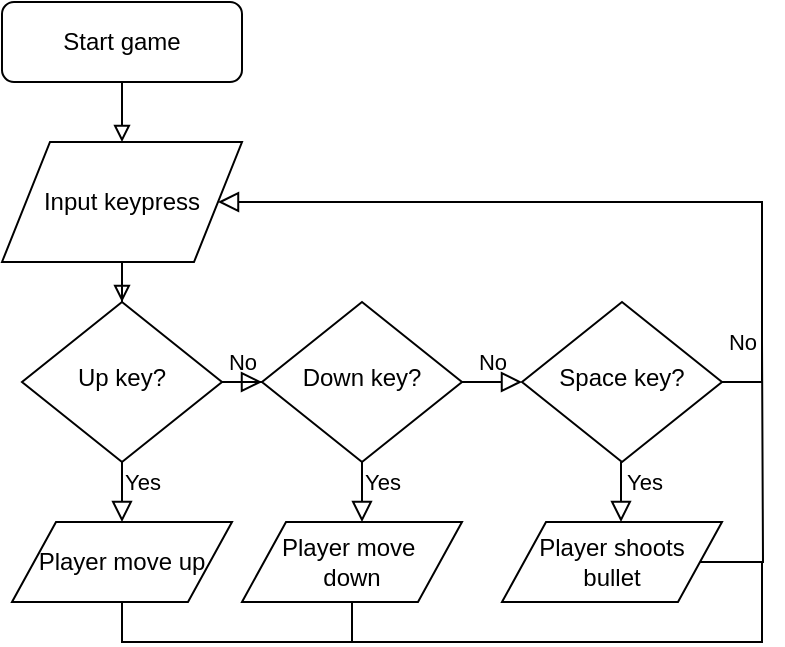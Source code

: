 <mxfile version="12.9.2" type="device"><diagram id="C5RBs43oDa-KdzZeNtuy" name="Page-1"><mxGraphModel dx="539" dy="350" grid="1" gridSize="10" guides="1" tooltips="1" connect="1" arrows="1" fold="1" page="1" pageScale="1" pageWidth="827" pageHeight="1169" math="0" shadow="0"><root><mxCell id="WIyWlLk6GJQsqaUBKTNV-0"/><mxCell id="WIyWlLk6GJQsqaUBKTNV-1" parent="WIyWlLk6GJQsqaUBKTNV-0"/><mxCell id="WIyWlLk6GJQsqaUBKTNV-4" value="No" style="rounded=0;html=1;jettySize=auto;orthogonalLoop=1;fontSize=11;endArrow=block;endFill=0;endSize=8;strokeWidth=1;shadow=0;labelBackgroundColor=none;edgeStyle=orthogonalEdgeStyle;" parent="WIyWlLk6GJQsqaUBKTNV-1" source="WIyWlLk6GJQsqaUBKTNV-6" target="WIyWlLk6GJQsqaUBKTNV-10" edge="1"><mxGeometry x="0.667" y="10" relative="1" as="geometry"><mxPoint as="offset"/><mxPoint x="150" y="220" as="sourcePoint"/><mxPoint x="150" y="270" as="targetPoint"/></mxGeometry></mxCell><mxCell id="WIyWlLk6GJQsqaUBKTNV-6" value="Up key?" style="rhombus;whiteSpace=wrap;html=1;shadow=0;fontFamily=Helvetica;fontSize=12;align=center;strokeWidth=1;spacing=6;spacingTop=-4;" parent="WIyWlLk6GJQsqaUBKTNV-1" vertex="1"><mxGeometry x="170" y="230" width="100" height="80" as="geometry"/></mxCell><mxCell id="9Em8VWdv3l6ICFVtzMCR-16" style="edgeStyle=orthogonalEdgeStyle;rounded=0;orthogonalLoop=1;jettySize=auto;html=1;entryX=0.5;entryY=0;entryDx=0;entryDy=0;endArrow=block;endFill=0;" edge="1" parent="WIyWlLk6GJQsqaUBKTNV-1" source="WIyWlLk6GJQsqaUBKTNV-7" target="9Em8VWdv3l6ICFVtzMCR-0"><mxGeometry relative="1" as="geometry"/></mxCell><mxCell id="WIyWlLk6GJQsqaUBKTNV-7" value="Start game" style="rounded=1;whiteSpace=wrap;html=1;fontSize=12;glass=0;strokeWidth=1;shadow=0;" parent="WIyWlLk6GJQsqaUBKTNV-1" vertex="1"><mxGeometry x="160" y="80" width="120" height="40" as="geometry"/></mxCell><mxCell id="WIyWlLk6GJQsqaUBKTNV-9" value="No" style="edgeStyle=orthogonalEdgeStyle;rounded=0;html=1;jettySize=auto;orthogonalLoop=1;fontSize=11;endArrow=block;endFill=0;endSize=8;strokeWidth=1;shadow=0;labelBackgroundColor=none;entryX=0;entryY=0.5;entryDx=0;entryDy=0;" parent="WIyWlLk6GJQsqaUBKTNV-1" source="WIyWlLk6GJQsqaUBKTNV-10" target="9Em8VWdv3l6ICFVtzMCR-1" edge="1"><mxGeometry y="10" relative="1" as="geometry"><mxPoint as="offset"/><mxPoint x="360" y="430" as="targetPoint"/><Array as="points"><mxPoint x="400" y="270"/><mxPoint x="400" y="270"/></Array></mxGeometry></mxCell><mxCell id="WIyWlLk6GJQsqaUBKTNV-10" value="Down key?" style="rhombus;whiteSpace=wrap;html=1;shadow=0;fontFamily=Helvetica;fontSize=12;align=center;strokeWidth=1;spacing=6;spacingTop=-4;" parent="WIyWlLk6GJQsqaUBKTNV-1" vertex="1"><mxGeometry x="290" y="230" width="100" height="80" as="geometry"/></mxCell><mxCell id="9Em8VWdv3l6ICFVtzMCR-17" style="edgeStyle=orthogonalEdgeStyle;rounded=0;orthogonalLoop=1;jettySize=auto;html=1;entryX=0.5;entryY=0;entryDx=0;entryDy=0;endArrow=block;endFill=0;" edge="1" parent="WIyWlLk6GJQsqaUBKTNV-1" source="9Em8VWdv3l6ICFVtzMCR-0" target="WIyWlLk6GJQsqaUBKTNV-6"><mxGeometry relative="1" as="geometry"/></mxCell><mxCell id="9Em8VWdv3l6ICFVtzMCR-0" value="Input keypress" style="shape=parallelogram;perimeter=parallelogramPerimeter;whiteSpace=wrap;html=1;" vertex="1" parent="WIyWlLk6GJQsqaUBKTNV-1"><mxGeometry x="160" y="150" width="120" height="60" as="geometry"/></mxCell><mxCell id="9Em8VWdv3l6ICFVtzMCR-1" value="Space key?" style="rhombus;whiteSpace=wrap;html=1;shadow=0;fontFamily=Helvetica;fontSize=12;align=center;strokeWidth=1;spacing=6;spacingTop=-4;" vertex="1" parent="WIyWlLk6GJQsqaUBKTNV-1"><mxGeometry x="420" y="230" width="100" height="80" as="geometry"/></mxCell><mxCell id="9Em8VWdv3l6ICFVtzMCR-2" value="Yes" style="edgeStyle=orthogonalEdgeStyle;rounded=0;html=1;jettySize=auto;orthogonalLoop=1;fontSize=11;endArrow=block;endFill=0;endSize=8;strokeWidth=1;shadow=0;labelBackgroundColor=none;exitX=0.5;exitY=1;exitDx=0;exitDy=0;" edge="1" parent="WIyWlLk6GJQsqaUBKTNV-1" source="WIyWlLk6GJQsqaUBKTNV-6"><mxGeometry x="-0.333" y="10" relative="1" as="geometry"><mxPoint as="offset"/><mxPoint x="400" y="280" as="sourcePoint"/><mxPoint x="220" y="340" as="targetPoint"/><Array as="points"/></mxGeometry></mxCell><mxCell id="9Em8VWdv3l6ICFVtzMCR-5" value="Yes" style="edgeStyle=orthogonalEdgeStyle;rounded=0;html=1;jettySize=auto;orthogonalLoop=1;fontSize=11;endArrow=block;endFill=0;endSize=8;strokeWidth=1;shadow=0;labelBackgroundColor=none;exitX=0.5;exitY=1;exitDx=0;exitDy=0;" edge="1" parent="WIyWlLk6GJQsqaUBKTNV-1" source="WIyWlLk6GJQsqaUBKTNV-10"><mxGeometry x="0.333" y="14" relative="1" as="geometry"><mxPoint x="-4" y="-10" as="offset"/><mxPoint x="230" y="320" as="sourcePoint"/><mxPoint x="340" y="340" as="targetPoint"/><Array as="points"><mxPoint x="340" y="330"/><mxPoint x="340" y="330"/></Array></mxGeometry></mxCell><mxCell id="9Em8VWdv3l6ICFVtzMCR-6" value="Yes" style="edgeStyle=orthogonalEdgeStyle;rounded=0;html=1;jettySize=auto;orthogonalLoop=1;fontSize=11;endArrow=block;endFill=0;endSize=8;strokeWidth=1;shadow=0;labelBackgroundColor=none;exitX=0.5;exitY=1;exitDx=0;exitDy=0;" edge="1" parent="WIyWlLk6GJQsqaUBKTNV-1"><mxGeometry x="-0.333" y="11" relative="1" as="geometry"><mxPoint as="offset"/><mxPoint x="469.5" y="310" as="sourcePoint"/><mxPoint x="469.5" y="340" as="targetPoint"/><Array as="points"><mxPoint x="469.5" y="310"/></Array></mxGeometry></mxCell><mxCell id="9Em8VWdv3l6ICFVtzMCR-7" value="No" style="edgeStyle=orthogonalEdgeStyle;rounded=0;html=1;jettySize=auto;orthogonalLoop=1;fontSize=11;endArrow=block;endFill=0;endSize=8;strokeWidth=1;shadow=0;labelBackgroundColor=none;exitX=1;exitY=0.5;exitDx=0;exitDy=0;entryX=1;entryY=0.5;entryDx=0;entryDy=0;" edge="1" parent="WIyWlLk6GJQsqaUBKTNV-1" source="9Em8VWdv3l6ICFVtzMCR-1" target="9Em8VWdv3l6ICFVtzMCR-0"><mxGeometry x="-0.791" y="10" relative="1" as="geometry"><mxPoint as="offset"/><mxPoint x="530" y="320" as="sourcePoint"/><mxPoint x="610" y="270" as="targetPoint"/><Array as="points"><mxPoint x="540" y="270"/><mxPoint x="540" y="180"/></Array></mxGeometry></mxCell><mxCell id="9Em8VWdv3l6ICFVtzMCR-15" style="edgeStyle=orthogonalEdgeStyle;rounded=0;orthogonalLoop=1;jettySize=auto;html=1;endArrow=none;endFill=0;" edge="1" parent="WIyWlLk6GJQsqaUBKTNV-1" source="9Em8VWdv3l6ICFVtzMCR-9"><mxGeometry relative="1" as="geometry"><mxPoint x="340" y="400" as="targetPoint"/><Array as="points"><mxPoint x="220" y="400"/></Array></mxGeometry></mxCell><mxCell id="9Em8VWdv3l6ICFVtzMCR-9" value="Player move up" style="shape=parallelogram;perimeter=parallelogramPerimeter;whiteSpace=wrap;html=1;" vertex="1" parent="WIyWlLk6GJQsqaUBKTNV-1"><mxGeometry x="165" y="340" width="110" height="40" as="geometry"/></mxCell><mxCell id="9Em8VWdv3l6ICFVtzMCR-14" style="edgeStyle=orthogonalEdgeStyle;rounded=0;orthogonalLoop=1;jettySize=auto;html=1;endArrow=none;endFill=0;" edge="1" parent="WIyWlLk6GJQsqaUBKTNV-1" source="9Em8VWdv3l6ICFVtzMCR-10"><mxGeometry relative="1" as="geometry"><mxPoint x="540" y="360" as="targetPoint"/><Array as="points"><mxPoint x="335" y="400"/><mxPoint x="540" y="400"/></Array></mxGeometry></mxCell><mxCell id="9Em8VWdv3l6ICFVtzMCR-10" value="Player move&amp;nbsp;&lt;br&gt;down" style="shape=parallelogram;perimeter=parallelogramPerimeter;whiteSpace=wrap;html=1;" vertex="1" parent="WIyWlLk6GJQsqaUBKTNV-1"><mxGeometry x="280" y="340" width="110" height="40" as="geometry"/></mxCell><mxCell id="9Em8VWdv3l6ICFVtzMCR-12" style="edgeStyle=orthogonalEdgeStyle;rounded=0;orthogonalLoop=1;jettySize=auto;html=1;endArrow=none;endFill=0;" edge="1" parent="WIyWlLk6GJQsqaUBKTNV-1" source="9Em8VWdv3l6ICFVtzMCR-11"><mxGeometry relative="1" as="geometry"><mxPoint x="540" y="250" as="targetPoint"/></mxGeometry></mxCell><mxCell id="9Em8VWdv3l6ICFVtzMCR-11" value="Player shoots&lt;br&gt;bullet" style="shape=parallelogram;perimeter=parallelogramPerimeter;whiteSpace=wrap;html=1;" vertex="1" parent="WIyWlLk6GJQsqaUBKTNV-1"><mxGeometry x="410" y="340" width="110" height="40" as="geometry"/></mxCell></root></mxGraphModel></diagram></mxfile>